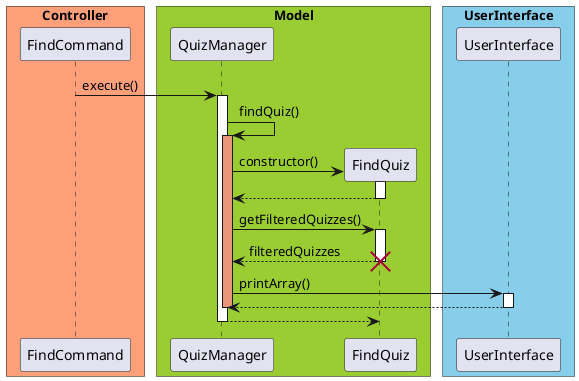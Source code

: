 @startuml

skinparam ParticipantPadding 10
skinparam BoxPadding 5

box "Controller" #LightSalmon
participant FindCommand
end box

box "Model" #YellowGreen
participant QuizManager
participant FindQuiz
end box

box "UserInterface" #skyblue
participant UserInterface
end box

FindCommand -> QuizManager : execute()
activate QuizManager
QuizManager -> QuizManager : findQuiz()
activate QuizManager #DarkSalmon
QuizManager -> FindQuiz ** : constructor()
activate FindQuiz
FindQuiz --> QuizManager
deactivate FindQuiz
QuizManager -> FindQuiz : getFilteredQuizzes()
activate FindQuiz
FindQuiz --> QuizManager : filteredQuizzes
deactivate FindQuiz
destroy FindQuiz
QuizManager -> UserInterface : printArray()
activate UserInterface
UserInterface --> QuizManager
deactivate UserInterface
deactivate QuizManager
QuizManager --> FindQuiz
deactivate QuizManager

@enduml